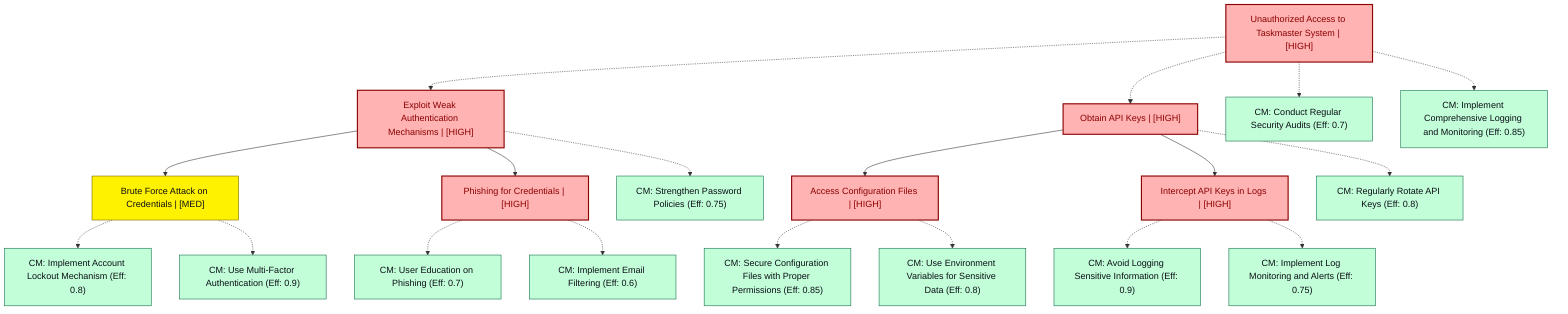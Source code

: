 graph TB
  root["Unauthorized Access to Taskmaster System | [HIGH]"]:::highRisk
  node_1["Exploit Weak Authentication Mechanisms | [HIGH]"]:::highRisk
  node_1_1["Brute Force Attack on Credentials | [MED]"]:::mediumRisk
  node_1_1_cm_0["CM: Implement Account Lockout Mechanism (Eff: 0.8)"]:::countermeasure
  node_1_1_cm_1["CM: Use Multi-Factor Authentication (Eff: 0.9)"]:::countermeasure
  node_1_2["Phishing for Credentials | [HIGH]"]:::highRisk
  node_1_2_cm_0["CM: User Education on Phishing (Eff: 0.7)"]:::countermeasure
  node_1_2_cm_1["CM: Implement Email Filtering (Eff: 0.6)"]:::countermeasure
  node_1_cm_0["CM: Strengthen Password Policies (Eff: 0.75)"]:::countermeasure
  node_2["Obtain API Keys | [HIGH]"]:::highRisk
  node_2_1["Access Configuration Files | [HIGH]"]:::highRisk
  node_2_1_cm_0["CM: Secure Configuration Files with Proper Permissions (Eff: 0.85)"]:::countermeasure
  node_2_1_cm_1["CM: Use Environment Variables for Sensitive Data (Eff: 0.8)"]:::countermeasure
  node_2_2["Intercept API Keys in Logs | [HIGH]"]:::highRisk
  node_2_2_cm_0["CM: Avoid Logging Sensitive Information (Eff: 0.9)"]:::countermeasure
  node_2_2_cm_1["CM: Implement Log Monitoring and Alerts (Eff: 0.75)"]:::countermeasure
  node_2_cm_0["CM: Regularly Rotate API Keys (Eff: 0.8)"]:::countermeasure
  root_cm_0["CM: Conduct Regular Security Audits (Eff: 0.7)"]:::countermeasure
  root_cm_1["CM: Implement Comprehensive Logging and Monitoring (Eff: 0.85)"]:::countermeasure

  root -.-> node_1
  node_1 --> node_1_1
  node_1_1 -.-> node_1_1_cm_0
  node_1_1 -.-> node_1_1_cm_1
  node_1 --> node_1_2
  node_1_2 -.-> node_1_2_cm_0
  node_1_2 -.-> node_1_2_cm_1
  node_1 -.-> node_1_cm_0
  root -.-> node_2
  node_2 --> node_2_1
  node_2_1 -.-> node_2_1_cm_0
  node_2_1 -.-> node_2_1_cm_1
  node_2 --> node_2_2
  node_2_2 -.-> node_2_2_cm_0
  node_2_2 -.-> node_2_2_cm_1
  node_2 -.-> node_2_cm_0
  root -.-> root_cm_0
  root -.-> root_cm_1

  classDef andNode fill:#FFB3B3,stroke:#8B0000,stroke-width:2px,color:#0B0D17
  classDef orNode fill:#C2FFD8,stroke:#106B49,stroke-width:2px,color:#0B0D17
  classDef leafNode fill:#73d1ff,stroke:#29ABE2,stroke-width:2px,color:#0B0D17
  classDef highRisk fill:#FFB3B3,color:#8B0000,stroke:#8B0000,stroke-width:2px
  classDef mediumRisk fill:#FFF200,stroke:#7A6300,stroke-width:1px,color:#0B0D17
  classDef lowRisk fill:#FFF2B3,stroke:#FFF2B3,stroke-width:1px,color:#0B0D17
  classDef countermeasure fill:#C2FFD8,stroke:#106B49,stroke-width:1px,color:#0B0D17
  classDef reference fill:#ffa1ad,stroke:#A259FF,stroke-width:1px,stroke-dasharray:3 3,color:#0B0D17
  classDef mitreNode stroke-dasharray:5 5
  classDef note fill:#ffffcc,stroke:#ffcc00,stroke-width:2px,stroke-dasharray:5 5